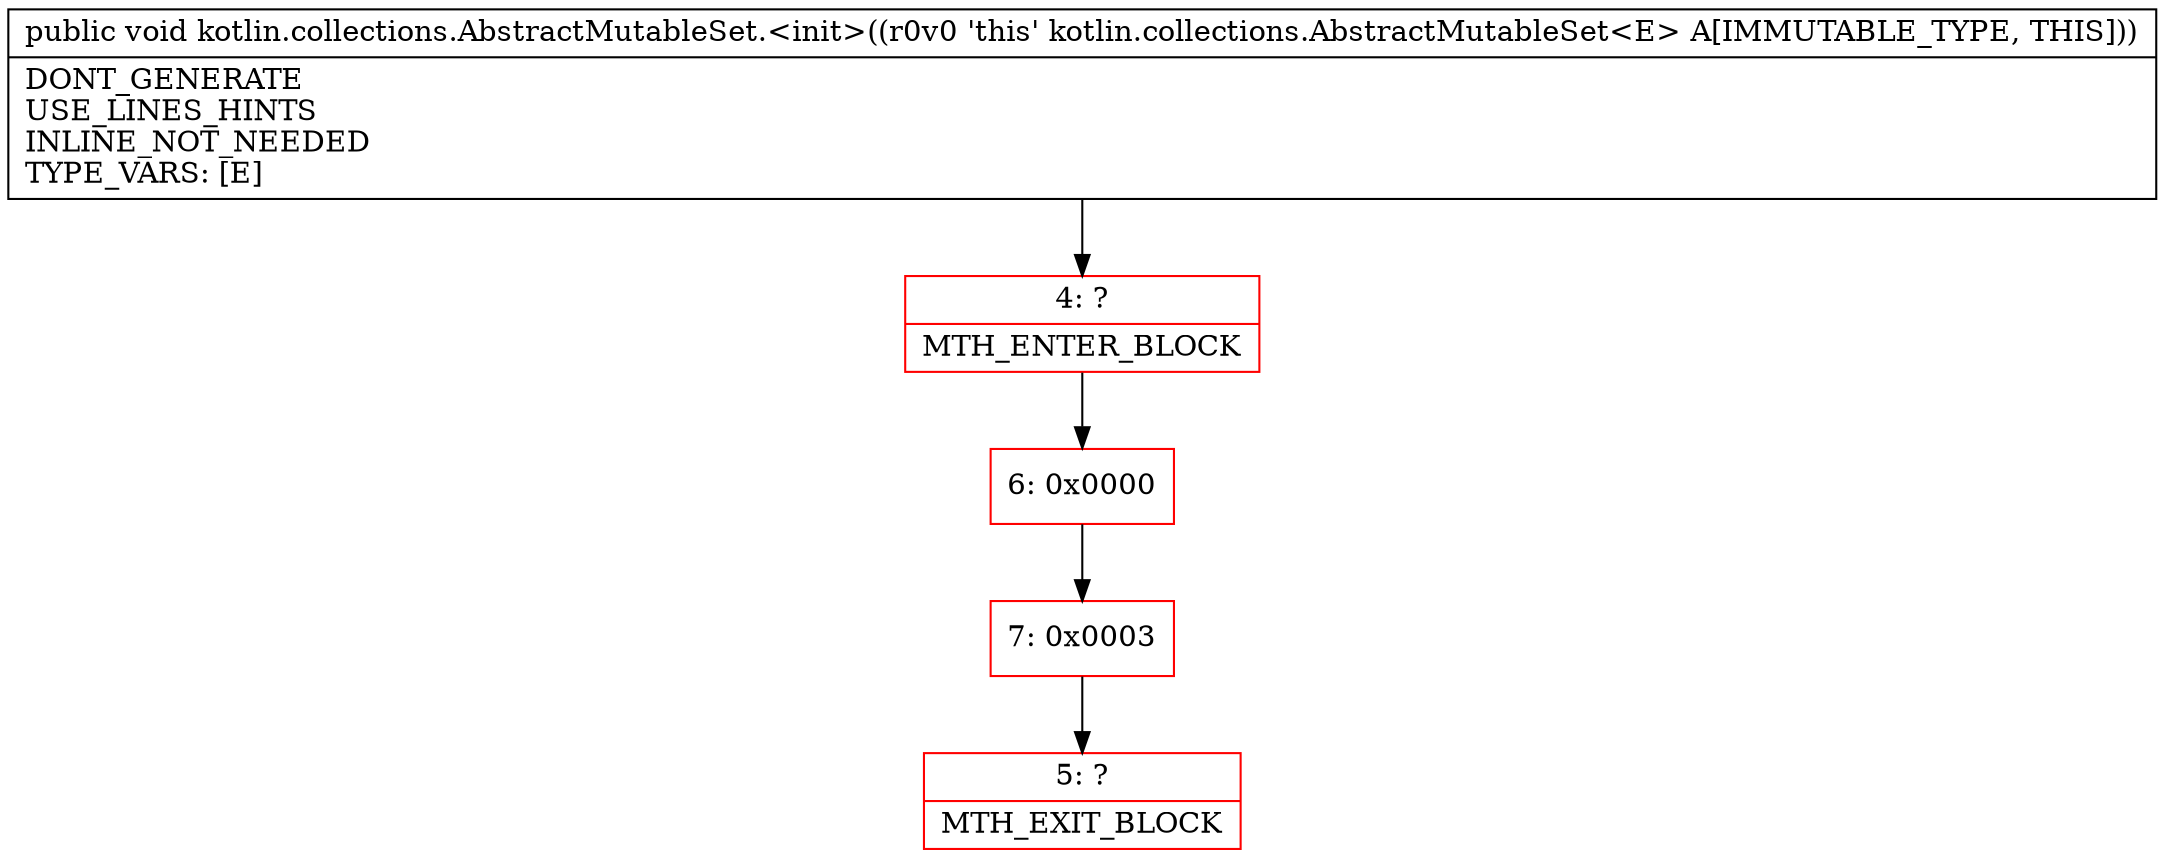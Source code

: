 digraph "CFG forkotlin.collections.AbstractMutableSet.\<init\>()V" {
subgraph cluster_Region_599142750 {
label = "R(0)";
node [shape=record,color=blue];
}
Node_4 [shape=record,color=red,label="{4\:\ ?|MTH_ENTER_BLOCK\l}"];
Node_6 [shape=record,color=red,label="{6\:\ 0x0000}"];
Node_7 [shape=record,color=red,label="{7\:\ 0x0003}"];
Node_5 [shape=record,color=red,label="{5\:\ ?|MTH_EXIT_BLOCK\l}"];
MethodNode[shape=record,label="{public void kotlin.collections.AbstractMutableSet.\<init\>((r0v0 'this' kotlin.collections.AbstractMutableSet\<E\> A[IMMUTABLE_TYPE, THIS]))  | DONT_GENERATE\lUSE_LINES_HINTS\lINLINE_NOT_NEEDED\lTYPE_VARS: [E]\l}"];
MethodNode -> Node_4;Node_4 -> Node_6;
Node_6 -> Node_7;
Node_7 -> Node_5;
}

